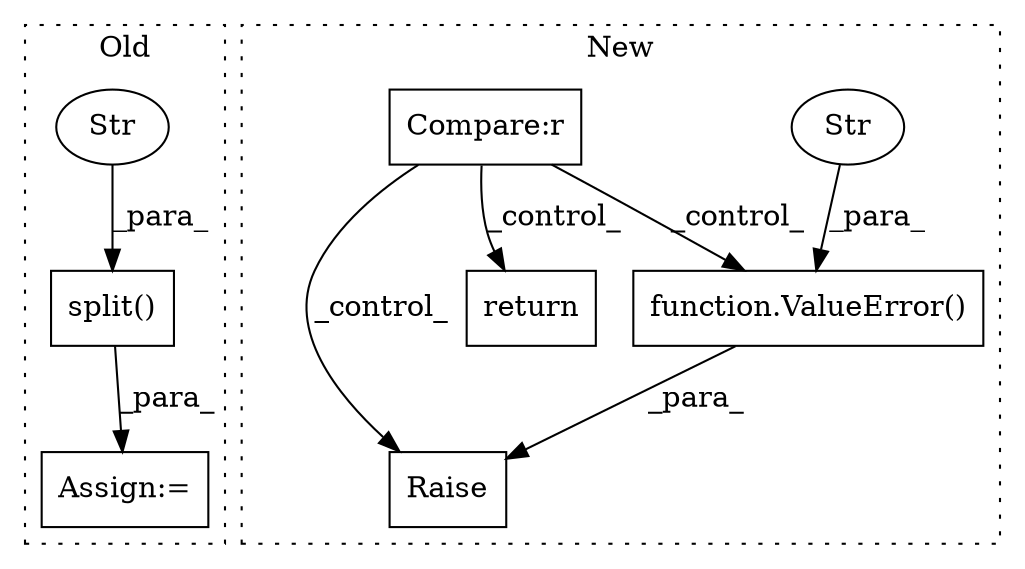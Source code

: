 digraph G {
subgraph cluster0 {
1 [label="split()" a="75" s="523,564" l="38,1" shape="box"];
4 [label="Str" a="66" s="561" l="3" shape="ellipse"];
7 [label="Assign:=" a="68" s="493" l="3" shape="box"];
label = "Old";
style="dotted";
}
subgraph cluster1 {
2 [label="function.ValueError()" a="75" s="3306,3372" l="11,1" shape="box"];
3 [label="Str" a="66" s="3317" l="55" shape="ellipse"];
5 [label="Compare:r" a="40" s="3271" l="19" shape="box"];
6 [label="Raise" a="91" s="3300" l="6" shape="box"];
8 [label="return" a="93" s="3519" l="7" shape="box"];
label = "New";
style="dotted";
}
1 -> 7 [label="_para_"];
2 -> 6 [label="_para_"];
3 -> 2 [label="_para_"];
4 -> 1 [label="_para_"];
5 -> 8 [label="_control_"];
5 -> 2 [label="_control_"];
5 -> 6 [label="_control_"];
}